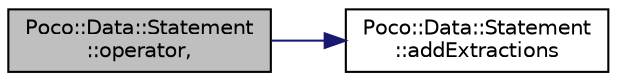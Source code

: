 digraph "Poco::Data::Statement::operator,"
{
 // LATEX_PDF_SIZE
  edge [fontname="Helvetica",fontsize="10",labelfontname="Helvetica",labelfontsize="10"];
  node [fontname="Helvetica",fontsize="10",shape=record];
  rankdir="LR";
  Node1 [label="Poco::Data::Statement\l::operator,",height=0.2,width=0.4,color="black", fillcolor="grey75", style="filled", fontcolor="black",tooltip=" "];
  Node1 -> Node2 [color="midnightblue",fontsize="10",style="solid",fontname="Helvetica"];
  Node2 [label="Poco::Data::Statement\l::addExtractions",height=0.2,width=0.4,color="black", fillcolor="white", style="filled",URL="$classPoco_1_1Data_1_1Statement.html#ab6ed2ab11b9d803c3085e54dcedd9aea",tooltip="Registers container of extraction containers with the Statement."];
}
